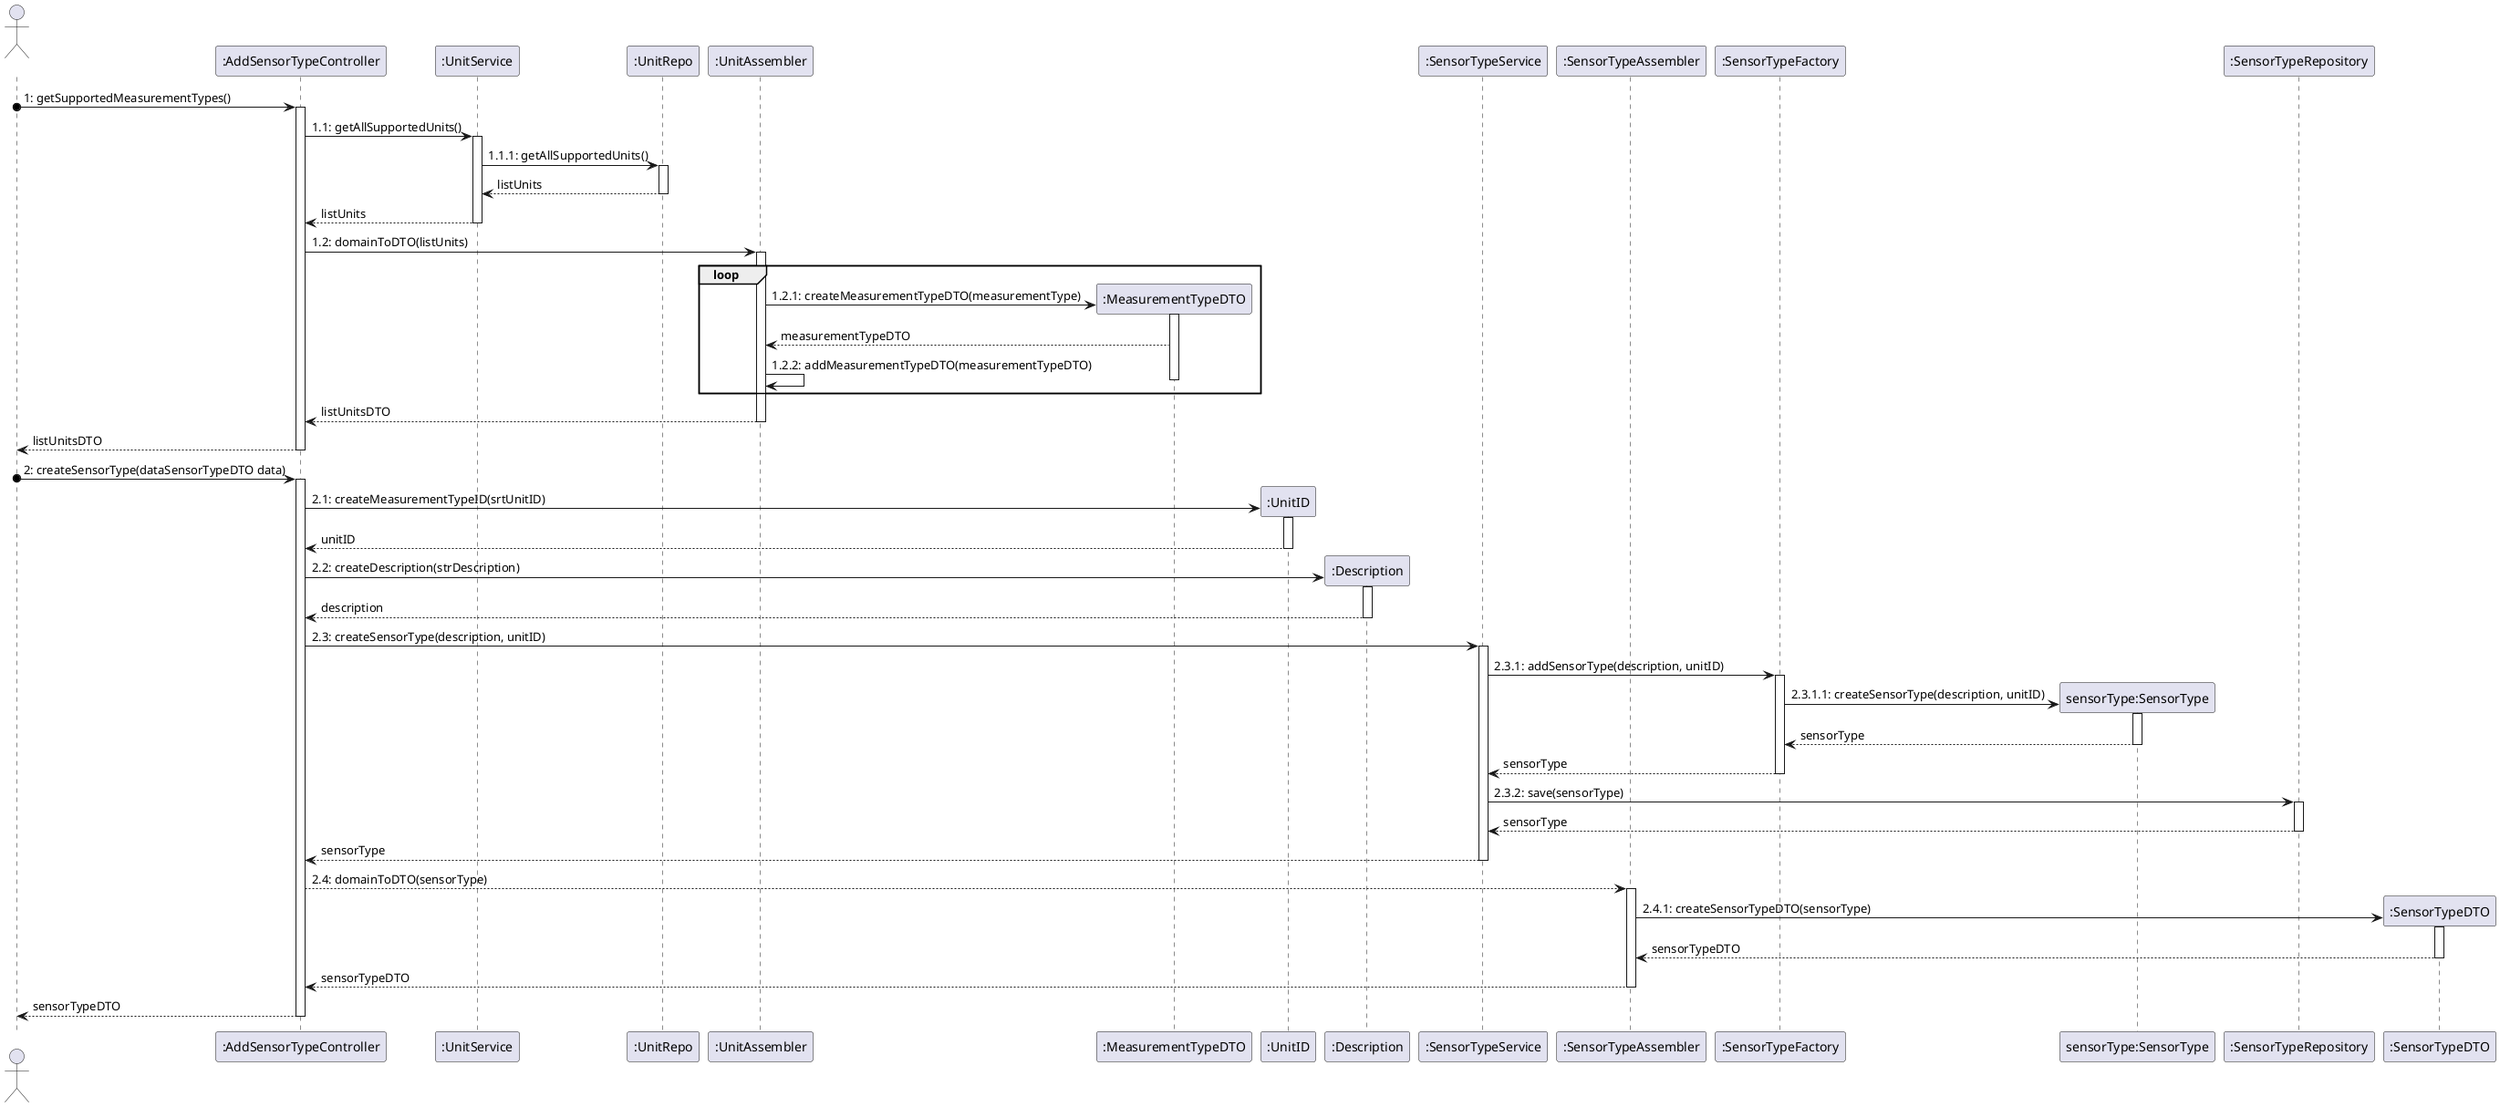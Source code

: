 @startuml
!pragma layout smetana

actor "  " as User
participant ":AddSensorTypeController" as Controller
participant ":UnitService" as UnitService
participant ":UnitRepo" as Unit
participant ":UnitAssembler" as UnitAssembler

participant ":MeasurementTypeDTO" as MeasurementTypeDTO

participant ":UnitID" as UnitID
participant ":Description" as Description
participant ":SensorTypeService" as Service

participant ":SensorTypeAssembler" as SensorTypeAssembler
participant ":SensorTypeFactory" as Factory
participant "sensorType:SensorType" as Type
participant ":SensorTypeRepository" as Repository
participant ":SensorTypeDTO" as SensorTypeDTO

User o-> Controller: 1: getSupportedMeasurementTypes()
activate Controller
Controller -> UnitService: 1.1: getAllSupportedUnits()
activate UnitService
UnitService -> Unit: 1.1.1: getAllSupportedUnits()
activate Unit
Unit --> UnitService: listUnits
deactivate Unit
UnitService --> Controller: listUnits
deactivate UnitService
Controller -> UnitAssembler: 1.2: domainToDTO(listUnits)
activate UnitAssembler
loop
create MeasurementTypeDTO
  UnitAssembler -> MeasurementTypeDTO: 1.2.1: createMeasurementTypeDTO(measurementType)
  activate MeasurementTypeDTO
  MeasurementTypeDTO --> UnitAssembler: measurementTypeDTO
  UnitAssembler -> UnitAssembler: 1.2.2: addMeasurementTypeDTO(measurementTypeDTO)
  deactivate MeasurementTypeDTO
end loop
UnitAssembler --> Controller: listUnitsDTO
  deactivate UnitAssembler


Controller --> User: listUnitsDTO
deactivate Controller

User o-> Controller: 2: createSensorType(dataSensorTypeDTO data)


'------------------------------------------------------------------'
activate Controller
create UnitID
Controller -> UnitID: 2.1: createMeasurementTypeID(srtUnitID)
activate UnitID
UnitID --> Controller: unitID
deactivate UnitID
create Description
Controller -> Description: 2.2: createDescription(strDescription)
activate Description
Description --> Controller: description
deactivate Description
deactivate SensorTypeAssembler

Controller -> Service: 2.3: createSensorType(description, unitID)
activate Service
Service -> Factory: 2.3.1: addSensorType(description, unitID)
activate Factory
create Type
Factory -> Type: 2.3.1.1: createSensorType(description, unitID)
activate Type
Type --> Factory: sensorType
deactivate Type
Factory --> Service: sensorType
deactivate Factory
Service -> Repository: 2.3.2: save(sensorType)
activate Repository
Repository --> Service: sensorType
deactivate Repository
Service --> Controller: sensorType
deactivate Service

Controller --> SensorTypeAssembler: 2.4: domainToDTO(sensorType)
activate SensorTypeAssembler
create SensorTypeDTO
SensorTypeAssembler -> SensorTypeDTO: 2.4.1: createSensorTypeDTO(sensorType)
activate SensorTypeDTO
SensorTypeDTO --> SensorTypeAssembler: sensorTypeDTO
deactivate SensorTypeDTO
SensorTypeAssembler --> Controller: sensorTypeDTO
deactivate SensorTypeAssembler
Controller --> User: sensorTypeDTO
deactivate Controller

@enduml